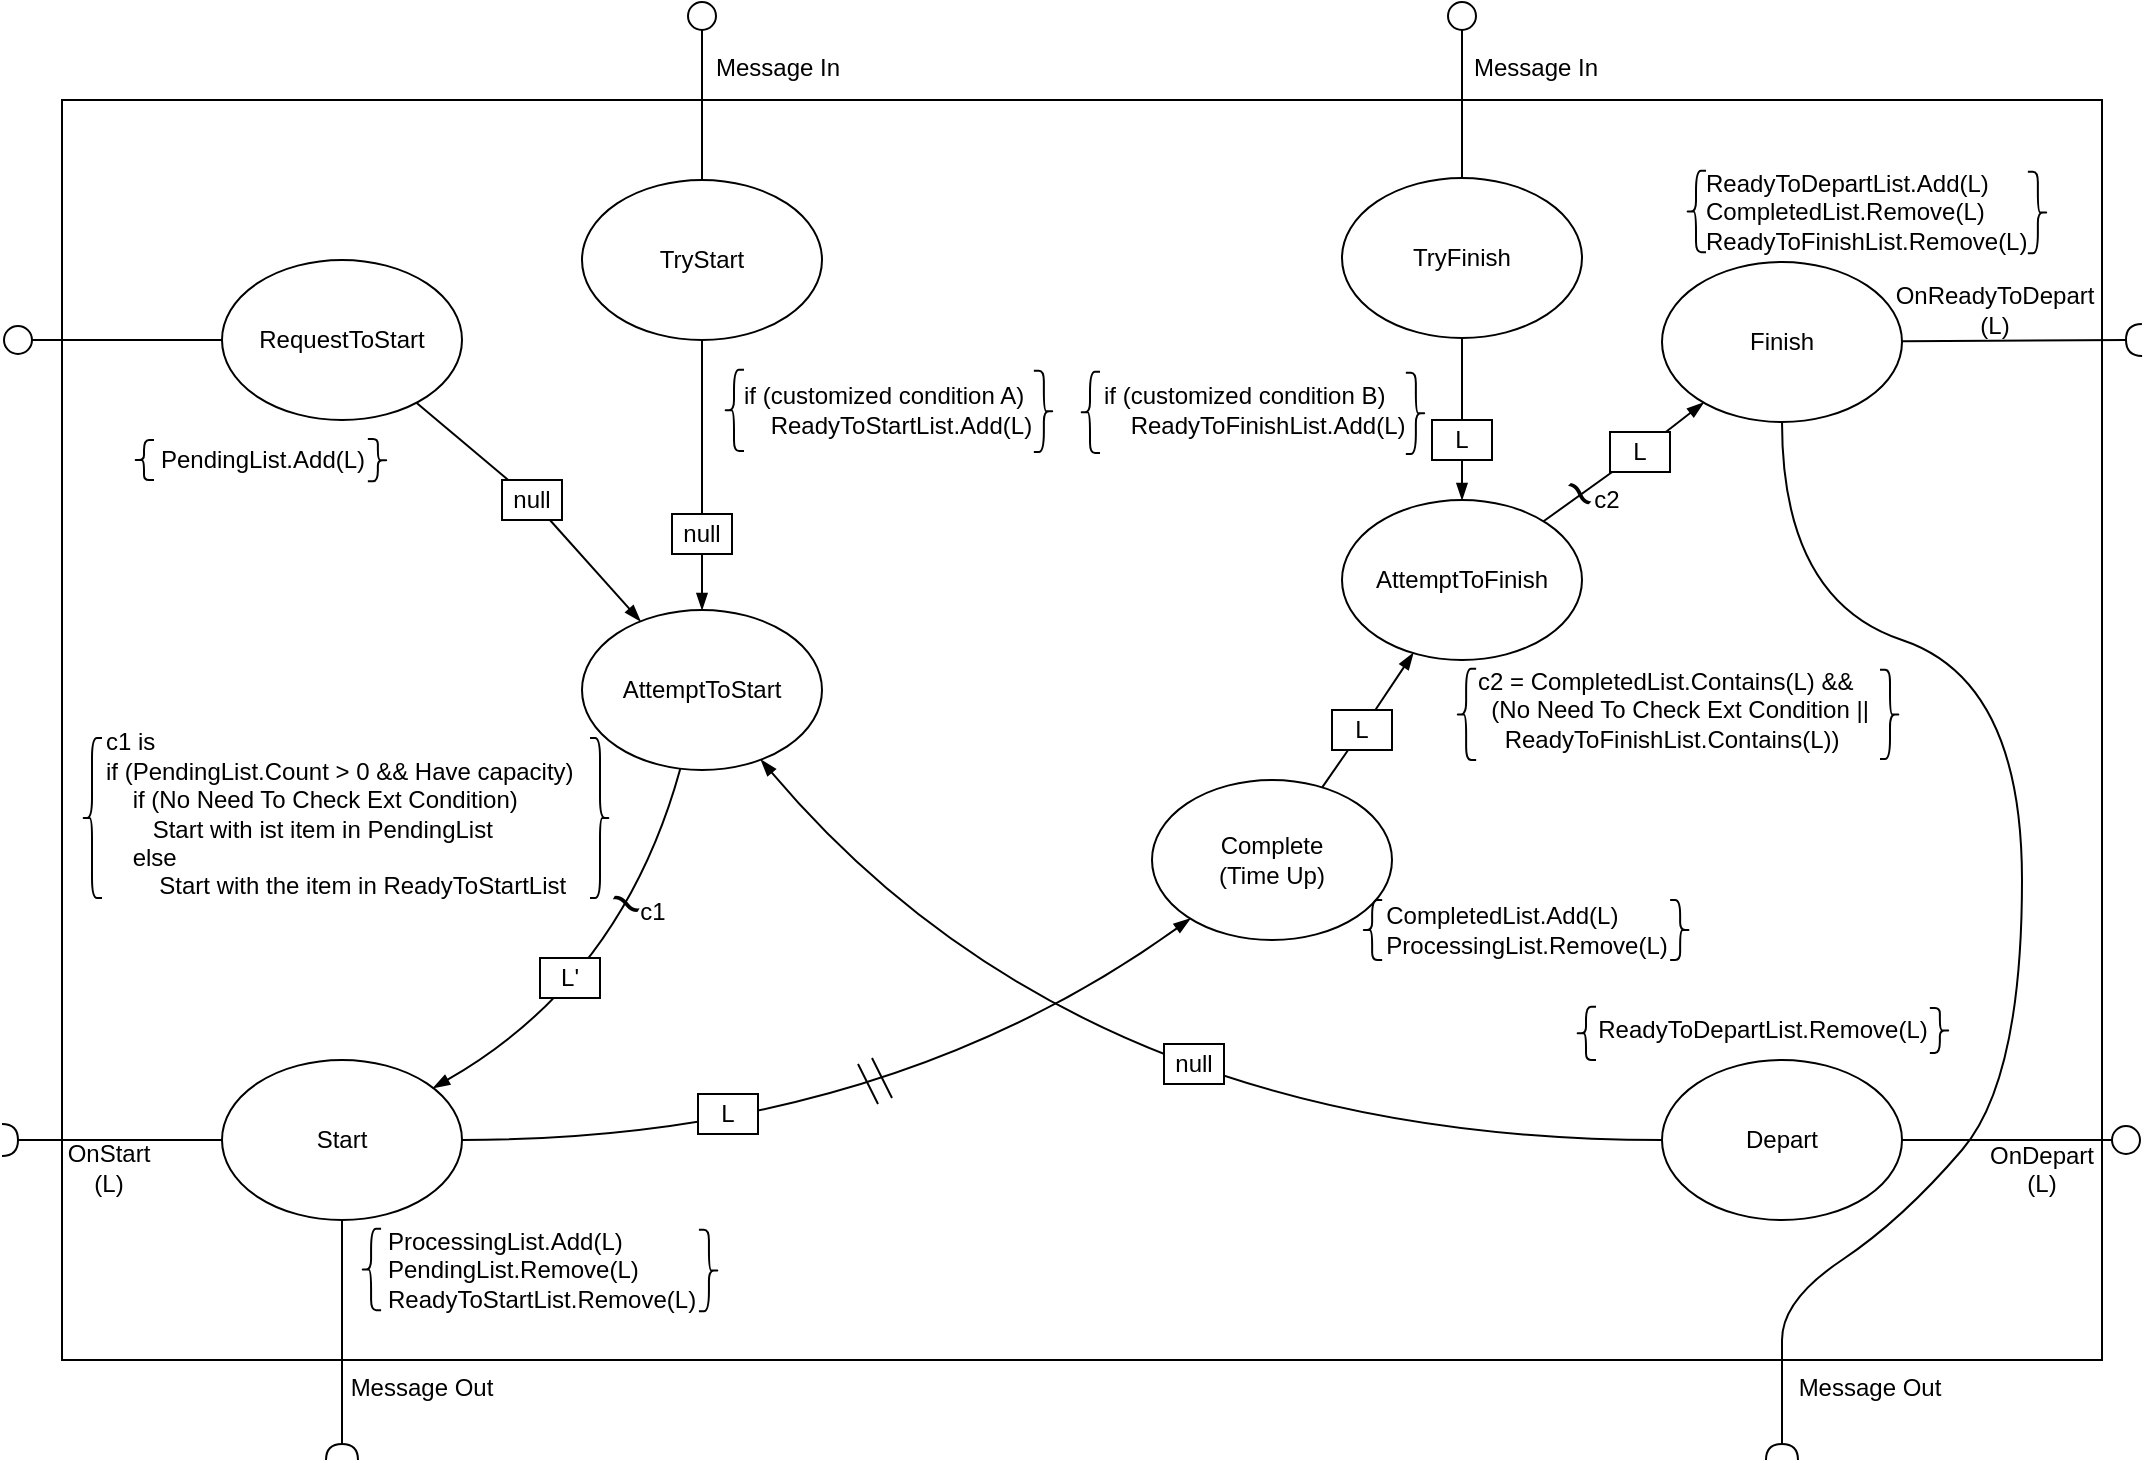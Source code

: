 <mxfile version="16.5.1" type="device"><diagram id="7GMZRu2xYWN_a-NlxnW-" name="第 1 页"><mxGraphModel dx="1221" dy="867" grid="1" gridSize="10" guides="1" tooltips="1" connect="1" arrows="1" fold="1" page="1" pageScale="1" pageWidth="1100" pageHeight="850" math="0" shadow="0"><root><mxCell id="0"/><mxCell id="1" parent="0"/><mxCell id="S3hZpz8jDYscIMQbBf6P-73" value="" style="rounded=0;whiteSpace=wrap;html=1;shadow=0;glass=0;labelBackgroundColor=#FFFFFF;labelBorderColor=none;sketch=0;fontSize=12;fillColor=none;gradientColor=none;" parent="1" vertex="1"><mxGeometry x="40" y="120" width="1020" height="630" as="geometry"/></mxCell><mxCell id="NmQRaAGYV6mQnzKCTCNj-1" value="RequestToStart" style="ellipse;whiteSpace=wrap;html=1;" parent="1" vertex="1"><mxGeometry x="120" y="200" width="120" height="80" as="geometry"/></mxCell><mxCell id="NmQRaAGYV6mQnzKCTCNj-2" value="AttemptToStart" style="ellipse;whiteSpace=wrap;html=1;" parent="1" vertex="1"><mxGeometry x="300" y="375" width="120" height="80" as="geometry"/></mxCell><mxCell id="NmQRaAGYV6mQnzKCTCNj-11" value="Start" style="ellipse;whiteSpace=wrap;html=1;" parent="1" vertex="1"><mxGeometry x="120" y="600" width="120" height="80" as="geometry"/></mxCell><mxCell id="NmQRaAGYV6mQnzKCTCNj-13" value="Complete&lt;br&gt;(Time Up)" style="ellipse;whiteSpace=wrap;html=1;" parent="1" vertex="1"><mxGeometry x="585" y="460" width="120" height="80" as="geometry"/></mxCell><mxCell id="NmQRaAGYV6mQnzKCTCNj-14" value="Finish" style="ellipse;whiteSpace=wrap;html=1;" parent="1" vertex="1"><mxGeometry x="840" y="201" width="120" height="80" as="geometry"/></mxCell><mxCell id="NmQRaAGYV6mQnzKCTCNj-15" value="Depart" style="ellipse;whiteSpace=wrap;html=1;" parent="1" vertex="1"><mxGeometry x="840" y="600" width="120" height="80" as="geometry"/></mxCell><mxCell id="NmQRaAGYV6mQnzKCTCNj-23" value="" style="curved=1;endArrow=blockThin;html=1;rounded=0;endFill=1;startArrow=none;" parent="1" source="S3hZpz8jDYscIMQbBf6P-32" target="NmQRaAGYV6mQnzKCTCNj-2" edge="1"><mxGeometry width="50" height="50" relative="1" as="geometry"><mxPoint x="330" y="540" as="sourcePoint"/><mxPoint x="380" y="490" as="targetPoint"/><Array as="points"/></mxGeometry></mxCell><mxCell id="hud4I4BdmvTs3ICzeqff-1" value="" style="curved=1;endArrow=blockThin;html=1;rounded=0;endFill=1;startArrow=none;" parent="1" source="NmQRaAGYV6mQnzKCTCNj-2" target="NmQRaAGYV6mQnzKCTCNj-11" edge="1"><mxGeometry width="50" height="50" relative="1" as="geometry"><mxPoint x="232.426" y="238.284" as="sourcePoint"/><mxPoint x="307.574" y="261.716" as="targetPoint"/><Array as="points"><mxPoint x="320" y="560"/></Array></mxGeometry></mxCell><mxCell id="hud4I4BdmvTs3ICzeqff-5" value="" style="endArrow=none;html=1;rounded=0;" parent="1" edge="1"><mxGeometry width="50" height="50" relative="1" as="geometry"><mxPoint x="438" y="602" as="sourcePoint"/><mxPoint x="448" y="622" as="targetPoint"/></mxGeometry></mxCell><mxCell id="hud4I4BdmvTs3ICzeqff-6" value="" style="endArrow=none;html=1;rounded=0;" parent="1" edge="1"><mxGeometry width="50" height="50" relative="1" as="geometry"><mxPoint x="445" y="599" as="sourcePoint"/><mxPoint x="455" y="619" as="targetPoint"/></mxGeometry></mxCell><mxCell id="hud4I4BdmvTs3ICzeqff-7" value="AttemptToFinish" style="ellipse;whiteSpace=wrap;html=1;" parent="1" vertex="1"><mxGeometry x="680" y="320" width="120" height="80" as="geometry"/></mxCell><mxCell id="hud4I4BdmvTs3ICzeqff-8" value="" style="curved=1;endArrow=blockThin;html=1;rounded=0;endFill=1;startArrow=none;" parent="1" source="S3hZpz8jDYscIMQbBf6P-40" target="hud4I4BdmvTs3ICzeqff-7" edge="1"><mxGeometry width="50" height="50" relative="1" as="geometry"><mxPoint x="317.426" y="238.284" as="sourcePoint"/><mxPoint x="392.574" y="261.716" as="targetPoint"/><Array as="points"/></mxGeometry></mxCell><mxCell id="hud4I4BdmvTs3ICzeqff-10" value="" style="curved=1;endArrow=blockThin;html=1;rounded=0;endFill=1;startArrow=none;" parent="1" source="S3hZpz8jDYscIMQbBf6P-41" target="hud4I4BdmvTs3ICzeqff-7" edge="1"><mxGeometry width="50" height="50" relative="1" as="geometry"><mxPoint x="643" y="346" as="sourcePoint"/><mxPoint x="707" y="314" as="targetPoint"/><Array as="points"/></mxGeometry></mxCell><mxCell id="hud4I4BdmvTs3ICzeqff-11" value="" style="curved=1;endArrow=blockThin;html=1;rounded=0;endFill=1;startArrow=none;" parent="1" source="S3hZpz8jDYscIMQbBf6P-39" target="NmQRaAGYV6mQnzKCTCNj-14" edge="1"><mxGeometry width="50" height="50" relative="1" as="geometry"><mxPoint x="643" y="346" as="sourcePoint"/><mxPoint x="707" y="314" as="targetPoint"/><Array as="points"/></mxGeometry></mxCell><mxCell id="hud4I4BdmvTs3ICzeqff-14" value="" style="curved=1;endArrow=blockThin;html=1;rounded=0;endFill=1;" parent="1" source="NmQRaAGYV6mQnzKCTCNj-15" target="NmQRaAGYV6mQnzKCTCNj-2" edge="1"><mxGeometry width="50" height="50" relative="1" as="geometry"><mxPoint x="365.682" y="326.567" as="sourcePoint"/><mxPoint x="254.368" y="493.448" as="targetPoint"/><Array as="points"><mxPoint x="550" y="640"/></Array></mxGeometry></mxCell><mxCell id="hud4I4BdmvTs3ICzeqff-17" value="TryStart" style="ellipse;whiteSpace=wrap;html=1;" parent="1" vertex="1"><mxGeometry x="300" y="160" width="120" height="80" as="geometry"/></mxCell><mxCell id="S3hZpz8jDYscIMQbBf6P-1" value="" style="curved=1;endArrow=blockThin;html=1;rounded=0;endFill=1;startArrow=none;" parent="1" source="S3hZpz8jDYscIMQbBf6P-31" target="NmQRaAGYV6mQnzKCTCNj-2" edge="1"><mxGeometry width="50" height="50" relative="1" as="geometry"><mxPoint x="370" y="50" as="sourcePoint"/><mxPoint x="370" y="130" as="targetPoint"/><Array as="points"/></mxGeometry></mxCell><mxCell id="S3hZpz8jDYscIMQbBf6P-4" value="" style="curved=1;endArrow=blockThin;html=1;rounded=0;endFill=1;" parent="1" source="NmQRaAGYV6mQnzKCTCNj-11" target="NmQRaAGYV6mQnzKCTCNj-13" edge="1"><mxGeometry width="50" height="50" relative="1" as="geometry"><mxPoint x="365.775" y="446.595" as="sourcePoint"/><mxPoint x="254.368" y="613.448" as="targetPoint"/><Array as="points"><mxPoint x="450" y="640"/></Array></mxGeometry></mxCell><mxCell id="S3hZpz8jDYscIMQbBf6P-5" value="PendingList.Add(L)" style="text;html=1;align=center;verticalAlign=middle;resizable=0;points=[];autosize=1;strokeColor=none;fillColor=none;" parent="1" vertex="1"><mxGeometry x="80" y="290" width="120" height="20" as="geometry"/></mxCell><mxCell id="S3hZpz8jDYscIMQbBf6P-12" value="&lt;font style=&quot;font-size: 28px&quot;&gt;~&lt;/font&gt;" style="text;html=1;align=center;verticalAlign=middle;resizable=0;points=[];autosize=1;strokeColor=none;fillColor=none;rotation=30;" parent="1" vertex="1"><mxGeometry x="307" y="511" width="30" height="20" as="geometry"/></mxCell><mxCell id="S3hZpz8jDYscIMQbBf6P-15" value="if (customized condition A)&lt;br&gt;&amp;nbsp; &amp;nbsp; ReadyToStartList.Add(L)" style="text;html=1;align=left;verticalAlign=middle;resizable=0;points=[];autosize=1;strokeColor=none;fillColor=none;fontSize=12;" parent="1" vertex="1"><mxGeometry x="379" y="260" width="160" height="30" as="geometry"/></mxCell><mxCell id="S3hZpz8jDYscIMQbBf6P-16" value="&lt;div&gt;&lt;span&gt;c1 is&lt;/span&gt;&lt;/div&gt;if (PendingList.Count &amp;gt; 0 &amp;amp;&amp;amp; Have capacity)&lt;br&gt;&amp;nbsp; &amp;nbsp; if (No Need To Check Ext Condition)&lt;br&gt;&amp;nbsp; &amp;nbsp; &amp;nbsp; &amp;nbsp;Start with ist item in PendingList&lt;br&gt;&amp;nbsp; &amp;nbsp; else&lt;br&gt;&amp;nbsp; &amp;nbsp; &amp;nbsp; &amp;nbsp;&amp;nbsp;Start with the item in ReadyToStartList" style="text;html=1;align=left;verticalAlign=middle;resizable=0;points=[];autosize=1;strokeColor=none;fillColor=none;fontSize=12;" parent="1" vertex="1"><mxGeometry x="60" y="432" width="250" height="90" as="geometry"/></mxCell><mxCell id="S3hZpz8jDYscIMQbBf6P-18" value="c1" style="text;html=1;align=center;verticalAlign=middle;resizable=0;points=[];autosize=1;strokeColor=none;fillColor=none;fontSize=12;" parent="1" vertex="1"><mxGeometry x="320" y="516" width="30" height="20" as="geometry"/></mxCell><mxCell id="S3hZpz8jDYscIMQbBf6P-19" value="ProcessingList.Add(L)&lt;br&gt;PendingList.Remove(L)&lt;br&gt;&lt;span&gt;ReadyToStartList.Remove(L)&lt;/span&gt;" style="text;html=1;align=left;verticalAlign=middle;resizable=0;points=[];autosize=1;strokeColor=none;fillColor=none;fontSize=12;" parent="1" vertex="1"><mxGeometry x="201" y="680" width="170" height="50" as="geometry"/></mxCell><mxCell id="S3hZpz8jDYscIMQbBf6P-20" value="&lt;div style=&quot;text-align: left&quot;&gt;&lt;span&gt;CompletedList.Add(L)&lt;/span&gt;&lt;/div&gt;&lt;span style=&quot;text-align: left&quot;&gt;ProcessingList.Remove(L)&lt;/span&gt;" style="text;html=1;align=center;verticalAlign=middle;resizable=0;points=[];autosize=1;strokeColor=none;fillColor=none;fontSize=12;" parent="1" vertex="1"><mxGeometry x="692" y="520" width="160" height="30" as="geometry"/></mxCell><mxCell id="S3hZpz8jDYscIMQbBf6P-21" value="if (customized condition B)&lt;br&gt;&amp;nbsp; &amp;nbsp; ReadyToFinishList.Add(L)" style="text;html=1;align=left;verticalAlign=middle;resizable=0;points=[];autosize=1;strokeColor=none;fillColor=none;fontSize=12;" parent="1" vertex="1"><mxGeometry x="559" y="260" width="170" height="30" as="geometry"/></mxCell><mxCell id="S3hZpz8jDYscIMQbBf6P-24" value="&lt;font style=&quot;font-size: 28px&quot;&gt;~&lt;/font&gt;" style="text;html=1;align=center;verticalAlign=middle;resizable=0;points=[];autosize=1;strokeColor=none;fillColor=none;rotation=45;" parent="1" vertex="1"><mxGeometry x="784" y="306" width="30" height="20" as="geometry"/></mxCell><mxCell id="S3hZpz8jDYscIMQbBf6P-25" value="c2" style="text;html=1;align=center;verticalAlign=middle;resizable=0;points=[];autosize=1;strokeColor=none;fillColor=none;fontSize=12;" parent="1" vertex="1"><mxGeometry x="797" y="310" width="30" height="20" as="geometry"/></mxCell><mxCell id="S3hZpz8jDYscIMQbBf6P-26" value="&lt;div&gt;&lt;/div&gt;c2 = CompletedList.Contains(L) &amp;amp;&amp;amp; &lt;br&gt;&amp;nbsp; (No Need To Check Ext Condition || &lt;br&gt;&amp;nbsp; &amp;nbsp; ReadyToFinishList.Contains(L))" style="text;html=1;align=left;verticalAlign=middle;resizable=0;points=[];autosize=1;strokeColor=none;fillColor=none;fontSize=12;" parent="1" vertex="1"><mxGeometry x="746" y="400" width="210" height="50" as="geometry"/></mxCell><mxCell id="S3hZpz8jDYscIMQbBf6P-28" value="&lt;div&gt;ReadyToDepartList.Add(L)&lt;/div&gt;&lt;div&gt;CompletedList.Remove(L)&lt;/div&gt;&lt;div&gt;ReadyToFinishList.Remove(L)&lt;br&gt;&lt;/div&gt;" style="text;html=1;align=left;verticalAlign=middle;resizable=0;points=[];autosize=1;strokeColor=none;fillColor=none;fontSize=12;" parent="1" vertex="1"><mxGeometry x="860" y="151" width="180" height="50" as="geometry"/></mxCell><mxCell id="S3hZpz8jDYscIMQbBf6P-29" value="ReadyToDepartList.Remove(L)" style="text;html=1;align=center;verticalAlign=middle;resizable=0;points=[];autosize=1;strokeColor=none;fillColor=none;fontSize=12;" parent="1" vertex="1"><mxGeometry x="800" y="575.33" width="180" height="20" as="geometry"/></mxCell><mxCell id="S3hZpz8jDYscIMQbBf6P-31" value="null" style="rounded=0;whiteSpace=wrap;html=1;shadow=0;glass=0;labelBackgroundColor=#FFFFFF;labelBorderColor=none;sketch=0;fontSize=12;fillColor=default;gradientColor=none;" parent="1" vertex="1"><mxGeometry x="345" y="327" width="30" height="20" as="geometry"/></mxCell><mxCell id="S3hZpz8jDYscIMQbBf6P-33" value="" style="curved=1;endArrow=none;html=1;rounded=0;endFill=1;" parent="1" source="hud4I4BdmvTs3ICzeqff-17" target="S3hZpz8jDYscIMQbBf6P-31" edge="1"><mxGeometry width="50" height="50" relative="1" as="geometry"><mxPoint x="360" y="240" as="sourcePoint"/><mxPoint x="360" y="375" as="targetPoint"/><Array as="points"/></mxGeometry></mxCell><mxCell id="S3hZpz8jDYscIMQbBf6P-32" value="null" style="rounded=0;whiteSpace=wrap;html=1;shadow=0;glass=0;labelBackgroundColor=#FFFFFF;labelBorderColor=none;sketch=0;fontSize=12;fillColor=default;gradientColor=none;" parent="1" vertex="1"><mxGeometry x="260" y="310" width="30" height="20" as="geometry"/></mxCell><mxCell id="S3hZpz8jDYscIMQbBf6P-34" value="" style="curved=1;endArrow=none;html=1;rounded=0;endFill=1;" parent="1" source="NmQRaAGYV6mQnzKCTCNj-1" target="S3hZpz8jDYscIMQbBf6P-32" edge="1"><mxGeometry width="50" height="50" relative="1" as="geometry"><mxPoint x="211.228" y="274.155" as="sourcePoint"/><mxPoint x="308.772" y="380.845" as="targetPoint"/><Array as="points"/></mxGeometry></mxCell><mxCell id="S3hZpz8jDYscIMQbBf6P-35" value="L" style="rounded=0;whiteSpace=wrap;html=1;shadow=0;glass=0;labelBackgroundColor=#FFFFFF;labelBorderColor=none;sketch=0;fontSize=12;fillColor=default;gradientColor=none;" parent="1" vertex="1"><mxGeometry x="358" y="617" width="30" height="20" as="geometry"/></mxCell><mxCell id="S3hZpz8jDYscIMQbBf6P-36" value="L'" style="rounded=0;whiteSpace=wrap;html=1;shadow=0;glass=0;labelBackgroundColor=#FFFFFF;labelBorderColor=none;sketch=0;fontSize=12;fillColor=default;gradientColor=none;" parent="1" vertex="1"><mxGeometry x="279" y="549" width="30" height="20" as="geometry"/></mxCell><mxCell id="S3hZpz8jDYscIMQbBf6P-41" value="L" style="rounded=0;whiteSpace=wrap;html=1;shadow=0;glass=0;labelBackgroundColor=#FFFFFF;labelBorderColor=none;sketch=0;fontSize=12;fillColor=default;gradientColor=none;" parent="1" vertex="1"><mxGeometry x="725" y="280" width="30" height="20" as="geometry"/></mxCell><mxCell id="S3hZpz8jDYscIMQbBf6P-42" value="" style="curved=1;endArrow=none;html=1;rounded=0;endFill=1;" parent="1" source="hud4I4BdmvTs3ICzeqff-9" target="S3hZpz8jDYscIMQbBf6P-41" edge="1"><mxGeometry width="50" height="50" relative="1" as="geometry"><mxPoint x="745" y="240" as="sourcePoint"/><mxPoint x="745" y="320" as="targetPoint"/><Array as="points"/></mxGeometry></mxCell><mxCell id="hud4I4BdmvTs3ICzeqff-9" value="TryFinish" style="ellipse;whiteSpace=wrap;html=1;" parent="1" vertex="1"><mxGeometry x="680" y="159" width="120" height="80" as="geometry"/></mxCell><mxCell id="S3hZpz8jDYscIMQbBf6P-40" value="L" style="rounded=0;whiteSpace=wrap;html=1;shadow=0;glass=0;labelBackgroundColor=#FFFFFF;labelBorderColor=none;sketch=0;fontSize=12;fillColor=default;gradientColor=none;" parent="1" vertex="1"><mxGeometry x="675" y="425" width="30" height="20" as="geometry"/></mxCell><mxCell id="S3hZpz8jDYscIMQbBf6P-43" value="" style="curved=1;endArrow=none;html=1;rounded=0;endFill=1;" parent="1" source="NmQRaAGYV6mQnzKCTCNj-13" target="S3hZpz8jDYscIMQbBf6P-40" edge="1"><mxGeometry width="50" height="50" relative="1" as="geometry"><mxPoint x="669.718" y="463.552" as="sourcePoint"/><mxPoint x="715.461" y="396.502" as="targetPoint"/><Array as="points"/></mxGeometry></mxCell><mxCell id="S3hZpz8jDYscIMQbBf6P-39" value="L" style="rounded=0;whiteSpace=wrap;html=1;shadow=0;glass=0;labelBackgroundColor=#FFFFFF;labelBorderColor=none;sketch=0;fontSize=12;fillColor=default;gradientColor=none;" parent="1" vertex="1"><mxGeometry x="814" y="286" width="30" height="20" as="geometry"/></mxCell><mxCell id="S3hZpz8jDYscIMQbBf6P-45" value="" style="curved=1;endArrow=none;html=1;rounded=0;endFill=1;" parent="1" source="hud4I4BdmvTs3ICzeqff-7" target="S3hZpz8jDYscIMQbBf6P-39" edge="1"><mxGeometry width="50" height="50" relative="1" as="geometry"><mxPoint x="780.083" y="330.235" as="sourcePoint"/><mxPoint x="859.919" y="270.766" as="targetPoint"/><Array as="points"/></mxGeometry></mxCell><mxCell id="S3hZpz8jDYscIMQbBf6P-46" value="null" style="rounded=0;whiteSpace=wrap;html=1;shadow=0;glass=0;labelBackgroundColor=#FFFFFF;labelBorderColor=none;sketch=0;fontSize=12;fillColor=default;gradientColor=none;" parent="1" vertex="1"><mxGeometry x="591" y="592" width="30" height="20" as="geometry"/></mxCell><mxCell id="S3hZpz8jDYscIMQbBf6P-50" value="" style="curved=1;endArrow=halfCircle;html=1;rounded=0;endFill=0;startArrow=none;" parent="1" source="NmQRaAGYV6mQnzKCTCNj-14" edge="1"><mxGeometry width="50" height="50" relative="1" as="geometry"><mxPoint x="1080.0" y="266" as="sourcePoint"/><mxPoint x="1080" y="240" as="targetPoint"/><Array as="points"/></mxGeometry></mxCell><mxCell id="S3hZpz8jDYscIMQbBf6P-51" value="" style="curved=1;endArrow=circle;html=1;rounded=0;endFill=0;" parent="1" source="NmQRaAGYV6mQnzKCTCNj-15" edge="1"><mxGeometry width="50" height="50" relative="1" as="geometry"><mxPoint x="1080.0" y="666" as="sourcePoint"/><mxPoint x="1080" y="640" as="targetPoint"/><Array as="points"/></mxGeometry></mxCell><mxCell id="S3hZpz8jDYscIMQbBf6P-52" value="" style="shape=curlyBracket;whiteSpace=wrap;html=1;rounded=1;" parent="1" vertex="1"><mxGeometry x="371" y="254.83" width="10" height="40.67" as="geometry"/></mxCell><mxCell id="S3hZpz8jDYscIMQbBf6P-53" value="" style="shape=curlyBracket;whiteSpace=wrap;html=1;rounded=1;rotation=-180;" parent="1" vertex="1"><mxGeometry x="525.93" y="255.33" width="10" height="40.67" as="geometry"/></mxCell><mxCell id="S3hZpz8jDYscIMQbBf6P-54" value="" style="shape=curlyBracket;whiteSpace=wrap;html=1;rounded=1;" parent="1" vertex="1"><mxGeometry x="549" y="255.83" width="10" height="40.67" as="geometry"/></mxCell><mxCell id="S3hZpz8jDYscIMQbBf6P-55" value="" style="shape=curlyBracket;whiteSpace=wrap;html=1;rounded=1;rotation=-180;" parent="1" vertex="1"><mxGeometry x="711.93" y="256.33" width="10" height="40.67" as="geometry"/></mxCell><mxCell id="S3hZpz8jDYscIMQbBf6P-56" value="" style="shape=curlyBracket;whiteSpace=wrap;html=1;rounded=1;" parent="1" vertex="1"><mxGeometry x="852" y="155.42" width="10" height="40.67" as="geometry"/></mxCell><mxCell id="S3hZpz8jDYscIMQbBf6P-57" value="" style="shape=curlyBracket;whiteSpace=wrap;html=1;rounded=1;rotation=-180;" parent="1" vertex="1"><mxGeometry x="1022.93" y="155.92" width="10" height="40.67" as="geometry"/></mxCell><mxCell id="S3hZpz8jDYscIMQbBf6P-58" value="" style="shape=curlyBracket;whiteSpace=wrap;html=1;rounded=1;" parent="1" vertex="1"><mxGeometry x="737.07" y="404.41" width="10" height="45.59" as="geometry"/></mxCell><mxCell id="S3hZpz8jDYscIMQbBf6P-59" value="" style="shape=curlyBracket;whiteSpace=wrap;html=1;rounded=1;rotation=-180;" parent="1" vertex="1"><mxGeometry x="949" y="404.91" width="10" height="44.58" as="geometry"/></mxCell><mxCell id="S3hZpz8jDYscIMQbBf6P-60" value="" style="shape=curlyBracket;whiteSpace=wrap;html=1;rounded=1;" parent="1" vertex="1"><mxGeometry x="690.07" y="520" width="10" height="30" as="geometry"/></mxCell><mxCell id="S3hZpz8jDYscIMQbBf6P-62" value="" style="shape=curlyBracket;whiteSpace=wrap;html=1;rounded=1;" parent="1" vertex="1"><mxGeometry x="797" y="573.33" width="10" height="26.67" as="geometry"/></mxCell><mxCell id="S3hZpz8jDYscIMQbBf6P-63" value="" style="shape=curlyBracket;whiteSpace=wrap;html=1;rounded=1;rotation=-180;" parent="1" vertex="1"><mxGeometry x="973.93" y="574" width="10" height="22.5" as="geometry"/></mxCell><mxCell id="S3hZpz8jDYscIMQbBf6P-64" value="" style="shape=curlyBracket;whiteSpace=wrap;html=1;rounded=1;" parent="1" vertex="1"><mxGeometry x="189.54" y="684.41" width="10" height="40.67" as="geometry"/></mxCell><mxCell id="S3hZpz8jDYscIMQbBf6P-65" value="" style="shape=curlyBracket;whiteSpace=wrap;html=1;rounded=1;rotation=-180;" parent="1" vertex="1"><mxGeometry x="358.47" y="684.91" width="10" height="40.67" as="geometry"/></mxCell><mxCell id="S3hZpz8jDYscIMQbBf6P-66" value="" style="shape=curlyBracket;whiteSpace=wrap;html=1;rounded=1;" parent="1" vertex="1"><mxGeometry x="50" y="439" width="10" height="80" as="geometry"/></mxCell><mxCell id="S3hZpz8jDYscIMQbBf6P-68" value="" style="shape=curlyBracket;whiteSpace=wrap;html=1;rounded=1;" parent="1" vertex="1"><mxGeometry x="76" y="290" width="10" height="20" as="geometry"/></mxCell><mxCell id="S3hZpz8jDYscIMQbBf6P-69" value="" style="shape=curlyBracket;whiteSpace=wrap;html=1;rounded=1;rotation=-180;" parent="1" vertex="1"><mxGeometry x="192.93" y="289.5" width="10" height="21.17" as="geometry"/></mxCell><mxCell id="S3hZpz8jDYscIMQbBf6P-70" value="" style="shape=curlyBracket;whiteSpace=wrap;html=1;rounded=1;flipH=1;" parent="1" vertex="1"><mxGeometry x="304" y="439" width="10" height="80" as="geometry"/></mxCell><mxCell id="S3hZpz8jDYscIMQbBf6P-71" value="" style="shape=curlyBracket;whiteSpace=wrap;html=1;rounded=1;flipH=1;" parent="1" vertex="1"><mxGeometry x="844.07" y="520" width="10" height="30" as="geometry"/></mxCell><mxCell id="S3hZpz8jDYscIMQbBf6P-74" value="OnStart&lt;br&gt;(L)" style="text;html=1;align=center;verticalAlign=middle;resizable=0;points=[];autosize=1;strokeColor=none;fillColor=none;fontSize=12;" parent="1" vertex="1"><mxGeometry x="33" y="639.17" width="60" height="30" as="geometry"/></mxCell><mxCell id="S3hZpz8jDYscIMQbBf6P-76" value="OnDepart&lt;br&gt;(L)" style="text;whiteSpace=wrap;html=1;fontSize=12;align=center;" parent="1" vertex="1"><mxGeometry x="990" y="633.91" width="80" height="30" as="geometry"/></mxCell><mxCell id="S3hZpz8jDYscIMQbBf6P-77" value="OnReadyToDepart&lt;br&gt;(L)" style="text;html=1;align=center;verticalAlign=middle;resizable=0;points=[];autosize=1;strokeColor=none;fillColor=none;fontSize=12;" parent="1" vertex="1"><mxGeometry x="946" y="210" width="120" height="30" as="geometry"/></mxCell><mxCell id="WFnZd3nOfk--zND-K6tQ-1" value="" style="curved=1;endArrow=halfCircle;html=1;rounded=0;endFill=0;startArrow=none;" parent="1" source="NmQRaAGYV6mQnzKCTCNj-11" edge="1"><mxGeometry width="50" height="50" relative="1" as="geometry"><mxPoint x="120" y="619" as="sourcePoint"/><mxPoint x="10" y="640" as="targetPoint"/><Array as="points"/></mxGeometry></mxCell><mxCell id="WFnZd3nOfk--zND-K6tQ-2" value="" style="curved=1;endArrow=circle;html=1;rounded=0;endFill=0;" parent="1" source="NmQRaAGYV6mQnzKCTCNj-1" edge="1"><mxGeometry width="50" height="50" relative="1" as="geometry"><mxPoint x="120" y="562" as="sourcePoint"/><mxPoint x="10" y="240" as="targetPoint"/><Array as="points"/></mxGeometry></mxCell><mxCell id="WFnZd3nOfk--zND-K6tQ-3" value="" style="curved=1;endArrow=circle;html=1;rounded=0;endFill=0;" parent="1" source="hud4I4BdmvTs3ICzeqff-17" edge="1"><mxGeometry width="50" height="50" relative="1" as="geometry"><mxPoint x="130" y="250" as="sourcePoint"/><mxPoint x="360" y="70" as="targetPoint"/><Array as="points"/></mxGeometry></mxCell><mxCell id="WFnZd3nOfk--zND-K6tQ-4" value="" style="curved=1;endArrow=circle;html=1;rounded=0;endFill=0;" parent="1" source="hud4I4BdmvTs3ICzeqff-9" edge="1"><mxGeometry width="50" height="50" relative="1" as="geometry"><mxPoint x="370" y="170" as="sourcePoint"/><mxPoint x="740" y="70" as="targetPoint"/><Array as="points"/></mxGeometry></mxCell><mxCell id="WFnZd3nOfk--zND-K6tQ-5" value="" style="curved=1;endArrow=halfCircle;html=1;rounded=0;endFill=0;startArrow=none;" parent="1" source="NmQRaAGYV6mQnzKCTCNj-11" edge="1"><mxGeometry width="50" height="50" relative="1" as="geometry"><mxPoint x="130" y="650" as="sourcePoint"/><mxPoint x="180" y="800" as="targetPoint"/><Array as="points"/></mxGeometry></mxCell><mxCell id="WFnZd3nOfk--zND-K6tQ-6" value="Message In" style="text;whiteSpace=wrap;html=1;fontSize=12;align=center;" parent="1" vertex="1"><mxGeometry x="358" y="90" width="80" height="30" as="geometry"/></mxCell><mxCell id="WFnZd3nOfk--zND-K6tQ-7" value="Message In" style="text;whiteSpace=wrap;html=1;fontSize=12;align=center;" parent="1" vertex="1"><mxGeometry x="737.07" y="90" width="80" height="30" as="geometry"/></mxCell><mxCell id="WFnZd3nOfk--zND-K6tQ-8" value="Message Out" style="text;whiteSpace=wrap;html=1;fontSize=12;align=center;" parent="1" vertex="1"><mxGeometry x="180" y="750" width="80" height="30" as="geometry"/></mxCell><mxCell id="WFnZd3nOfk--zND-K6tQ-9" value="Message Out" style="text;whiteSpace=wrap;html=1;fontSize=12;align=center;" parent="1" vertex="1"><mxGeometry x="903.93" y="750" width="80" height="30" as="geometry"/></mxCell><mxCell id="WFnZd3nOfk--zND-K6tQ-10" value="" style="curved=1;endArrow=halfCircle;html=1;rounded=0;endFill=0;startArrow=none;" parent="1" source="NmQRaAGYV6mQnzKCTCNj-14" edge="1"><mxGeometry width="50" height="50" relative="1" as="geometry"><mxPoint x="190" y="690" as="sourcePoint"/><mxPoint x="900" y="800" as="targetPoint"/><Array as="points"><mxPoint x="900" y="370"/><mxPoint x="1020" y="410"/><mxPoint x="1020" y="610"/><mxPoint x="960" y="680"/><mxPoint x="900" y="720"/><mxPoint x="900" y="760"/></Array></mxGeometry></mxCell></root></mxGraphModel></diagram></mxfile>